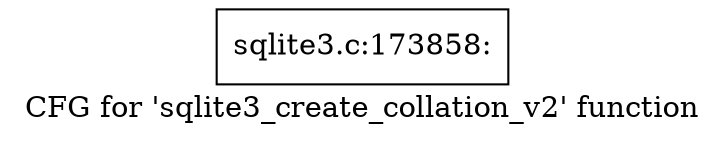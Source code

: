 digraph "CFG for 'sqlite3_create_collation_v2' function" {
	label="CFG for 'sqlite3_create_collation_v2' function";

	Node0x55c0f6a9c900 [shape=record,label="{sqlite3.c:173858:}"];
}
